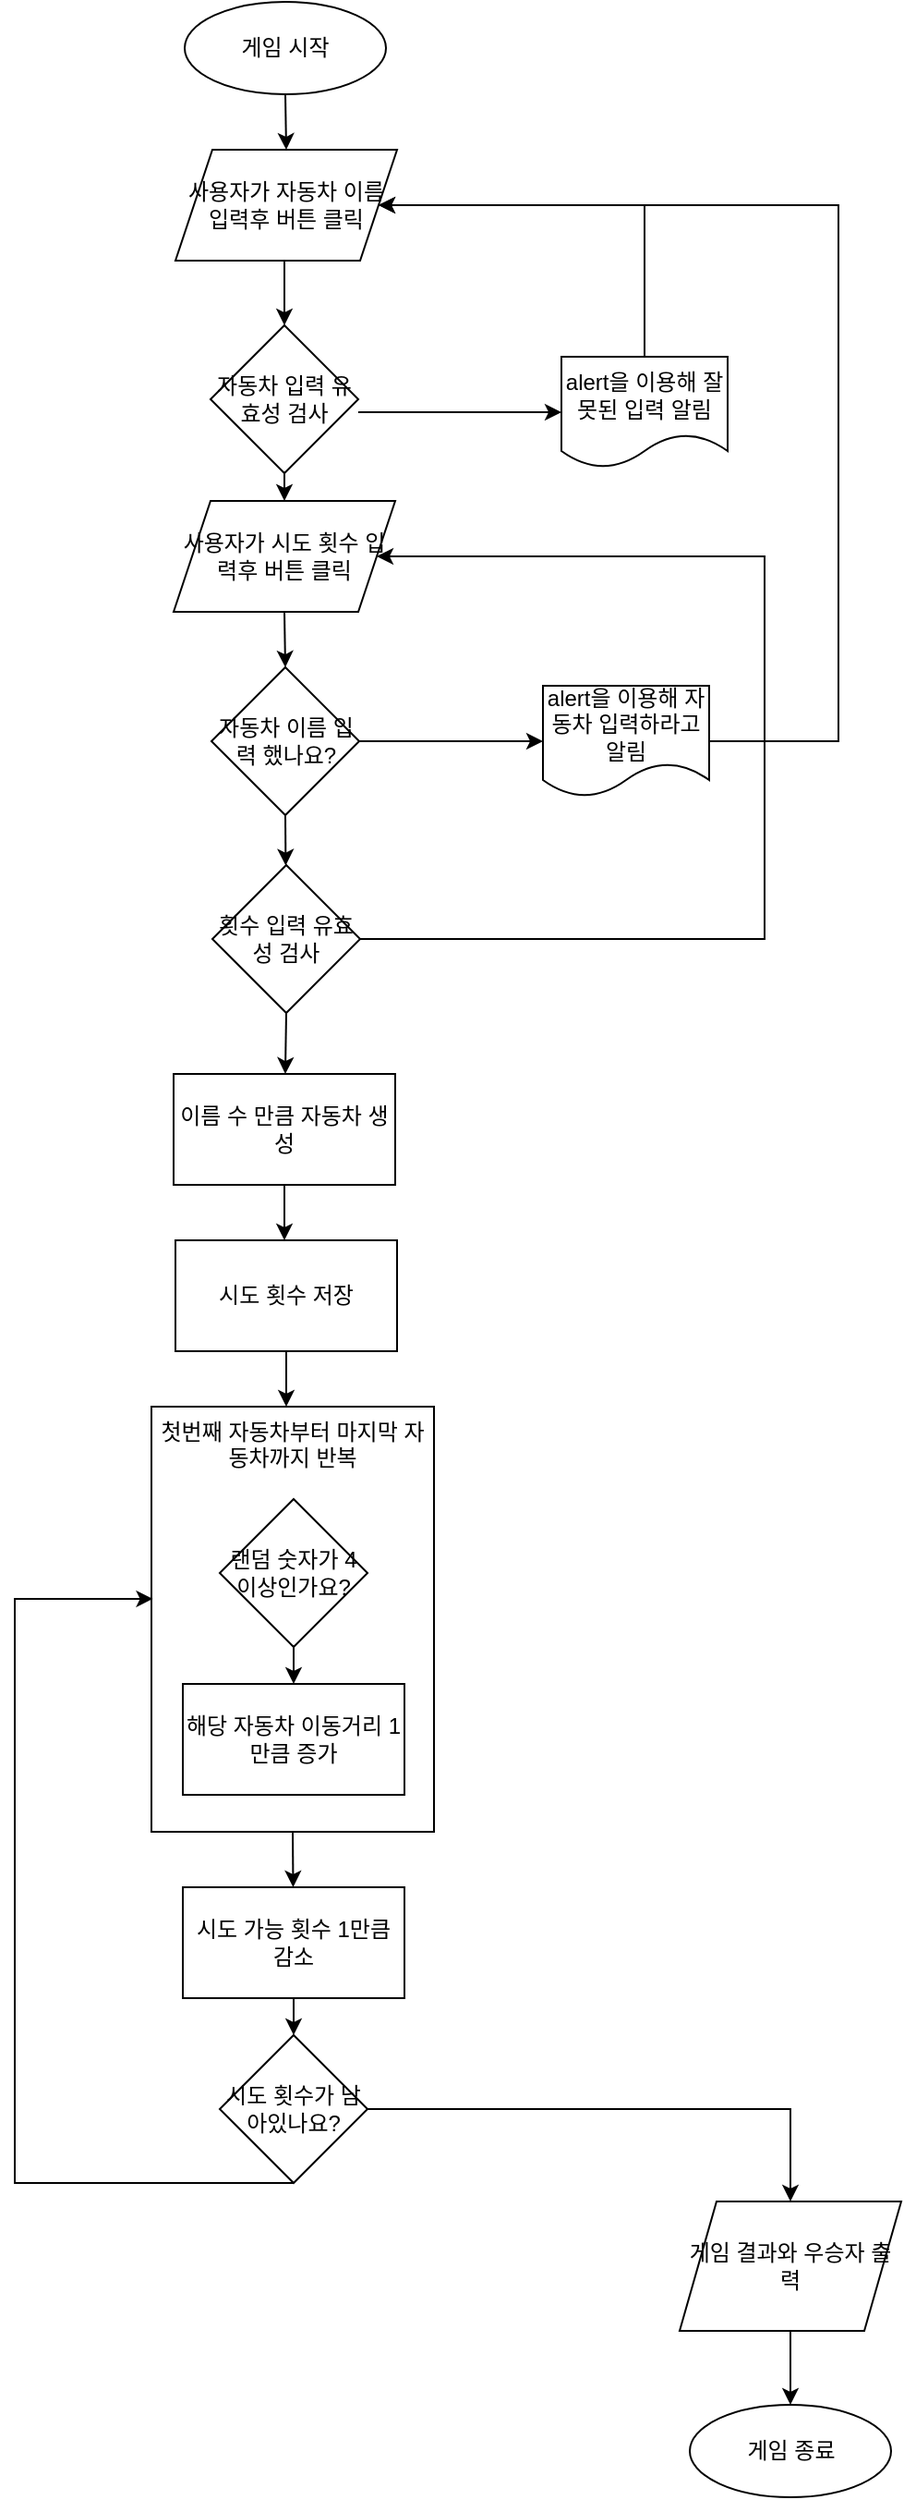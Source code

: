 <mxfile version="15.8.8" type="github"><diagram id="Roas8WsyR6Yc0FGcoL22" name="Page-1"><mxGraphModel dx="1673" dy="896" grid="1" gridSize="10" guides="1" tooltips="1" connect="1" arrows="1" fold="1" page="1" pageScale="1" pageWidth="827" pageHeight="1169" math="0" shadow="0"><root><mxCell id="0"/><mxCell id="1" parent="0"/><mxCell id="eDiZxaJDZDpN_KQuBbd4-1" value="게임 시작" style="ellipse;whiteSpace=wrap;html=1;" vertex="1" parent="1"><mxGeometry x="356" y="10" width="109" height="50" as="geometry"/></mxCell><mxCell id="eDiZxaJDZDpN_KQuBbd4-3" value="사용자가 자동차 이름 입력후 버튼 클릭" style="shape=parallelogram;perimeter=parallelogramPerimeter;whiteSpace=wrap;html=1;fixedSize=1;" vertex="1" parent="1"><mxGeometry x="351" y="90" width="120" height="60" as="geometry"/></mxCell><mxCell id="eDiZxaJDZDpN_KQuBbd4-57" style="edgeStyle=orthogonalEdgeStyle;rounded=0;orthogonalLoop=1;jettySize=auto;html=1;exitX=0.5;exitY=1;exitDx=0;exitDy=0;entryX=0.5;entryY=0;entryDx=0;entryDy=0;" edge="1" parent="1" source="eDiZxaJDZDpN_KQuBbd4-4" target="eDiZxaJDZDpN_KQuBbd4-9"><mxGeometry relative="1" as="geometry"/></mxCell><mxCell id="eDiZxaJDZDpN_KQuBbd4-4" value="자동차 입력 유효성 검사" style="rhombus;whiteSpace=wrap;html=1;" vertex="1" parent="1"><mxGeometry x="370" y="185" width="80" height="80" as="geometry"/></mxCell><mxCell id="eDiZxaJDZDpN_KQuBbd4-5" value="" style="endArrow=classic;html=1;rounded=0;entryX=0.5;entryY=0;entryDx=0;entryDy=0;" edge="1" parent="1" target="eDiZxaJDZDpN_KQuBbd4-4"><mxGeometry width="50" height="50" relative="1" as="geometry"><mxPoint x="410" y="150" as="sourcePoint"/><mxPoint x="440" y="340" as="targetPoint"/></mxGeometry></mxCell><mxCell id="eDiZxaJDZDpN_KQuBbd4-7" value="alert을 이용해 잘못된 입력 알림" style="shape=document;whiteSpace=wrap;html=1;boundedLbl=1;" vertex="1" parent="1"><mxGeometry x="560" y="202" width="90" height="60" as="geometry"/></mxCell><mxCell id="eDiZxaJDZDpN_KQuBbd4-8" value="" style="endArrow=classic;html=1;rounded=0;exitX=0.5;exitY=0;exitDx=0;exitDy=0;entryX=1;entryY=0.5;entryDx=0;entryDy=0;" edge="1" parent="1" source="eDiZxaJDZDpN_KQuBbd4-7" target="eDiZxaJDZDpN_KQuBbd4-3"><mxGeometry width="50" height="50" relative="1" as="geometry"><mxPoint x="390" y="380" as="sourcePoint"/><mxPoint x="440" y="330" as="targetPoint"/><Array as="points"><mxPoint x="605" y="120"/></Array></mxGeometry></mxCell><mxCell id="eDiZxaJDZDpN_KQuBbd4-9" value="사용자가 시도 횟수 입력후 버튼 클릭" style="shape=parallelogram;perimeter=parallelogramPerimeter;whiteSpace=wrap;html=1;fixedSize=1;" vertex="1" parent="1"><mxGeometry x="350" y="280" width="120" height="60" as="geometry"/></mxCell><mxCell id="eDiZxaJDZDpN_KQuBbd4-10" value="자동차 이름 입력 했나요?" style="rhombus;whiteSpace=wrap;html=1;" vertex="1" parent="1"><mxGeometry x="370.5" y="370" width="80" height="80" as="geometry"/></mxCell><mxCell id="eDiZxaJDZDpN_KQuBbd4-11" value="alert을 이용해 자동차 입력하라고 알림" style="shape=document;whiteSpace=wrap;html=1;boundedLbl=1;" vertex="1" parent="1"><mxGeometry x="550" y="380" width="90" height="60" as="geometry"/></mxCell><mxCell id="eDiZxaJDZDpN_KQuBbd4-13" value="" style="endArrow=classic;html=1;rounded=0;exitX=1;exitY=0.5;exitDx=0;exitDy=0;entryX=0;entryY=0.5;entryDx=0;entryDy=0;" edge="1" parent="1" source="eDiZxaJDZDpN_KQuBbd4-10" target="eDiZxaJDZDpN_KQuBbd4-11"><mxGeometry width="50" height="50" relative="1" as="geometry"><mxPoint x="390" y="360" as="sourcePoint"/><mxPoint x="440" y="310" as="targetPoint"/></mxGeometry></mxCell><mxCell id="eDiZxaJDZDpN_KQuBbd4-14" value="" style="endArrow=classic;html=1;rounded=0;exitX=1;exitY=0.588;exitDx=0;exitDy=0;exitPerimeter=0;entryX=0;entryY=0.5;entryDx=0;entryDy=0;" edge="1" parent="1" source="eDiZxaJDZDpN_KQuBbd4-4" target="eDiZxaJDZDpN_KQuBbd4-7"><mxGeometry width="50" height="50" relative="1" as="geometry"><mxPoint x="390" y="385" as="sourcePoint"/><mxPoint x="440" y="335" as="targetPoint"/></mxGeometry></mxCell><mxCell id="eDiZxaJDZDpN_KQuBbd4-17" value="" style="endArrow=classic;html=1;rounded=0;exitX=0.5;exitY=1;exitDx=0;exitDy=0;entryX=0.5;entryY=0;entryDx=0;entryDy=0;" edge="1" parent="1" source="eDiZxaJDZDpN_KQuBbd4-9" target="eDiZxaJDZDpN_KQuBbd4-10"><mxGeometry width="50" height="50" relative="1" as="geometry"><mxPoint x="390" y="360" as="sourcePoint"/><mxPoint x="440" y="310" as="targetPoint"/></mxGeometry></mxCell><mxCell id="eDiZxaJDZDpN_KQuBbd4-18" value="횟수 입력 유효성 검사" style="rhombus;whiteSpace=wrap;html=1;" vertex="1" parent="1"><mxGeometry x="371" y="477" width="80" height="80" as="geometry"/></mxCell><mxCell id="eDiZxaJDZDpN_KQuBbd4-19" value="" style="endArrow=classic;html=1;rounded=0;exitX=0.5;exitY=1;exitDx=0;exitDy=0;" edge="1" parent="1" source="eDiZxaJDZDpN_KQuBbd4-10" target="eDiZxaJDZDpN_KQuBbd4-18"><mxGeometry width="50" height="50" relative="1" as="geometry"><mxPoint x="390" y="360" as="sourcePoint"/><mxPoint x="440" y="310" as="targetPoint"/></mxGeometry></mxCell><mxCell id="eDiZxaJDZDpN_KQuBbd4-20" value="" style="endArrow=classic;html=1;rounded=0;exitX=1;exitY=0.5;exitDx=0;exitDy=0;entryX=1;entryY=0.5;entryDx=0;entryDy=0;" edge="1" parent="1" source="eDiZxaJDZDpN_KQuBbd4-18" target="eDiZxaJDZDpN_KQuBbd4-9"><mxGeometry width="50" height="50" relative="1" as="geometry"><mxPoint x="390" y="360" as="sourcePoint"/><mxPoint x="610" y="500" as="targetPoint"/><Array as="points"><mxPoint x="670" y="517"/><mxPoint x="670" y="417"/><mxPoint x="670" y="310"/></Array></mxGeometry></mxCell><mxCell id="eDiZxaJDZDpN_KQuBbd4-22" value="시도 횟수가 남아있나요?" style="rhombus;whiteSpace=wrap;html=1;" vertex="1" parent="1"><mxGeometry x="375" y="1110" width="80" height="80" as="geometry"/></mxCell><mxCell id="eDiZxaJDZDpN_KQuBbd4-23" value="게임 결과와 우승자 출력" style="shape=parallelogram;perimeter=parallelogramPerimeter;whiteSpace=wrap;html=1;fixedSize=1;" vertex="1" parent="1"><mxGeometry x="624" y="1200" width="120" height="70" as="geometry"/></mxCell><mxCell id="eDiZxaJDZDpN_KQuBbd4-24" value="" style="endArrow=classic;html=1;rounded=0;exitX=1;exitY=0.5;exitDx=0;exitDy=0;entryX=0.5;entryY=0;entryDx=0;entryDy=0;" edge="1" parent="1" target="eDiZxaJDZDpN_KQuBbd4-23"><mxGeometry width="50" height="50" relative="1" as="geometry"><mxPoint x="455" y="1150" as="sourcePoint"/><mxPoint x="692.04" y="1195.31" as="targetPoint"/><Array as="points"><mxPoint x="684" y="1150"/></Array></mxGeometry></mxCell><mxCell id="eDiZxaJDZDpN_KQuBbd4-56" style="edgeStyle=orthogonalEdgeStyle;rounded=0;orthogonalLoop=1;jettySize=auto;html=1;exitX=0.5;exitY=1;exitDx=0;exitDy=0;" edge="1" parent="1" source="eDiZxaJDZDpN_KQuBbd4-28"><mxGeometry relative="1" as="geometry"><mxPoint x="410" y="680" as="targetPoint"/></mxGeometry></mxCell><mxCell id="eDiZxaJDZDpN_KQuBbd4-28" value="이름 수 만큼 자동차 생성" style="rounded=0;whiteSpace=wrap;html=1;" vertex="1" parent="1"><mxGeometry x="350" y="590" width="120" height="60" as="geometry"/></mxCell><mxCell id="eDiZxaJDZDpN_KQuBbd4-33" value="시도 횟수 저장" style="rounded=0;whiteSpace=wrap;html=1;" vertex="1" parent="1"><mxGeometry x="351" y="680" width="120" height="60" as="geometry"/></mxCell><mxCell id="eDiZxaJDZDpN_KQuBbd4-34" value="" style="endArrow=classic;html=1;rounded=0;exitX=0.5;exitY=1;exitDx=0;exitDy=0;" edge="1" parent="1" source="eDiZxaJDZDpN_KQuBbd4-18" target="eDiZxaJDZDpN_KQuBbd4-28"><mxGeometry width="50" height="50" relative="1" as="geometry"><mxPoint x="240" y="555" as="sourcePoint"/><mxPoint x="290" y="560" as="targetPoint"/></mxGeometry></mxCell><mxCell id="eDiZxaJDZDpN_KQuBbd4-39" value="시도 가능 횟수 1만큼 감소" style="rounded=0;whiteSpace=wrap;html=1;" vertex="1" parent="1"><mxGeometry x="355" y="1030" width="120" height="60" as="geometry"/></mxCell><mxCell id="eDiZxaJDZDpN_KQuBbd4-40" value="첫번째 자동차부터 마지막 자동차까지 반복" style="rounded=0;whiteSpace=wrap;html=1;verticalAlign=top;" vertex="1" parent="1"><mxGeometry x="338" y="770" width="153" height="230" as="geometry"/></mxCell><mxCell id="eDiZxaJDZDpN_KQuBbd4-27" value="랜덤 숫자가 4 이상인가요?" style="rhombus;whiteSpace=wrap;html=1;" vertex="1" parent="1"><mxGeometry x="375" y="820" width="80" height="80" as="geometry"/></mxCell><mxCell id="eDiZxaJDZDpN_KQuBbd4-36" value="해당 자동차 이동거리 1만큼 증가" style="rounded=0;whiteSpace=wrap;html=1;" vertex="1" parent="1"><mxGeometry x="355" y="920" width="120" height="60" as="geometry"/></mxCell><mxCell id="eDiZxaJDZDpN_KQuBbd4-41" value="" style="endArrow=classic;html=1;rounded=0;exitX=0.5;exitY=1;exitDx=0;exitDy=0;" edge="1" parent="1" source="eDiZxaJDZDpN_KQuBbd4-33"><mxGeometry width="50" height="50" relative="1" as="geometry"><mxPoint x="244" y="690" as="sourcePoint"/><mxPoint x="411" y="770" as="targetPoint"/></mxGeometry></mxCell><mxCell id="eDiZxaJDZDpN_KQuBbd4-42" value="" style="endArrow=classic;html=1;rounded=0;exitX=0.5;exitY=1;exitDx=0;exitDy=0;entryX=0.5;entryY=0;entryDx=0;entryDy=0;" edge="1" parent="1" source="eDiZxaJDZDpN_KQuBbd4-27" target="eDiZxaJDZDpN_KQuBbd4-36"><mxGeometry width="50" height="50" relative="1" as="geometry"><mxPoint x="244" y="690" as="sourcePoint"/><mxPoint x="294" y="640" as="targetPoint"/></mxGeometry></mxCell><mxCell id="eDiZxaJDZDpN_KQuBbd4-43" value="" style="endArrow=classic;html=1;rounded=0;exitX=0.5;exitY=1;exitDx=0;exitDy=0;" edge="1" parent="1" source="eDiZxaJDZDpN_KQuBbd4-40" target="eDiZxaJDZDpN_KQuBbd4-39"><mxGeometry width="50" height="50" relative="1" as="geometry"><mxPoint x="244" y="690" as="sourcePoint"/><mxPoint x="294" y="640" as="targetPoint"/></mxGeometry></mxCell><mxCell id="eDiZxaJDZDpN_KQuBbd4-44" value="" style="endArrow=classic;html=1;rounded=0;exitX=0.5;exitY=1;exitDx=0;exitDy=0;entryX=0.5;entryY=0;entryDx=0;entryDy=0;" edge="1" parent="1" source="eDiZxaJDZDpN_KQuBbd4-1" target="eDiZxaJDZDpN_KQuBbd4-3"><mxGeometry width="50" height="50" relative="1" as="geometry"><mxPoint x="240" y="360" as="sourcePoint"/><mxPoint x="290" y="310" as="targetPoint"/></mxGeometry></mxCell><mxCell id="eDiZxaJDZDpN_KQuBbd4-45" value="" style="endArrow=classic;html=1;rounded=0;exitX=0.5;exitY=1;exitDx=0;exitDy=0;entryX=0.005;entryY=0.452;entryDx=0;entryDy=0;entryPerimeter=0;" edge="1" parent="1" source="eDiZxaJDZDpN_KQuBbd4-22" target="eDiZxaJDZDpN_KQuBbd4-40"><mxGeometry width="50" height="50" relative="1" as="geometry"><mxPoint x="244" y="1120" as="sourcePoint"/><mxPoint x="294" y="1070" as="targetPoint"/><Array as="points"><mxPoint x="264" y="1190"/><mxPoint x="264" y="874"/></Array></mxGeometry></mxCell><mxCell id="eDiZxaJDZDpN_KQuBbd4-46" value="" style="endArrow=classic;html=1;rounded=0;exitX=0.5;exitY=1;exitDx=0;exitDy=0;entryX=0.5;entryY=0;entryDx=0;entryDy=0;" edge="1" parent="1" source="eDiZxaJDZDpN_KQuBbd4-39" target="eDiZxaJDZDpN_KQuBbd4-22"><mxGeometry width="50" height="50" relative="1" as="geometry"><mxPoint x="244" y="1120" as="sourcePoint"/><mxPoint x="294" y="1070" as="targetPoint"/></mxGeometry></mxCell><mxCell id="eDiZxaJDZDpN_KQuBbd4-50" value="게임 종료" style="ellipse;whiteSpace=wrap;html=1;" vertex="1" parent="1"><mxGeometry x="629.5" y="1310" width="109" height="50" as="geometry"/></mxCell><mxCell id="eDiZxaJDZDpN_KQuBbd4-51" value="" style="endArrow=classic;html=1;rounded=0;exitX=0.5;exitY=1;exitDx=0;exitDy=0;entryX=0.5;entryY=0;entryDx=0;entryDy=0;" edge="1" parent="1" source="eDiZxaJDZDpN_KQuBbd4-23" target="eDiZxaJDZDpN_KQuBbd4-50"><mxGeometry width="50" height="50" relative="1" as="geometry"><mxPoint x="320" y="1060" as="sourcePoint"/><mxPoint x="370" y="1010" as="targetPoint"/></mxGeometry></mxCell><mxCell id="eDiZxaJDZDpN_KQuBbd4-55" value="" style="endArrow=classic;html=1;rounded=0;exitX=1;exitY=0.5;exitDx=0;exitDy=0;entryX=1;entryY=0.5;entryDx=0;entryDy=0;" edge="1" parent="1" source="eDiZxaJDZDpN_KQuBbd4-11" target="eDiZxaJDZDpN_KQuBbd4-3"><mxGeometry width="50" height="50" relative="1" as="geometry"><mxPoint x="320" y="560" as="sourcePoint"/><mxPoint x="370" y="510" as="targetPoint"/><Array as="points"><mxPoint x="710" y="410"/><mxPoint x="710" y="120"/></Array></mxGeometry></mxCell></root></mxGraphModel></diagram></mxfile>